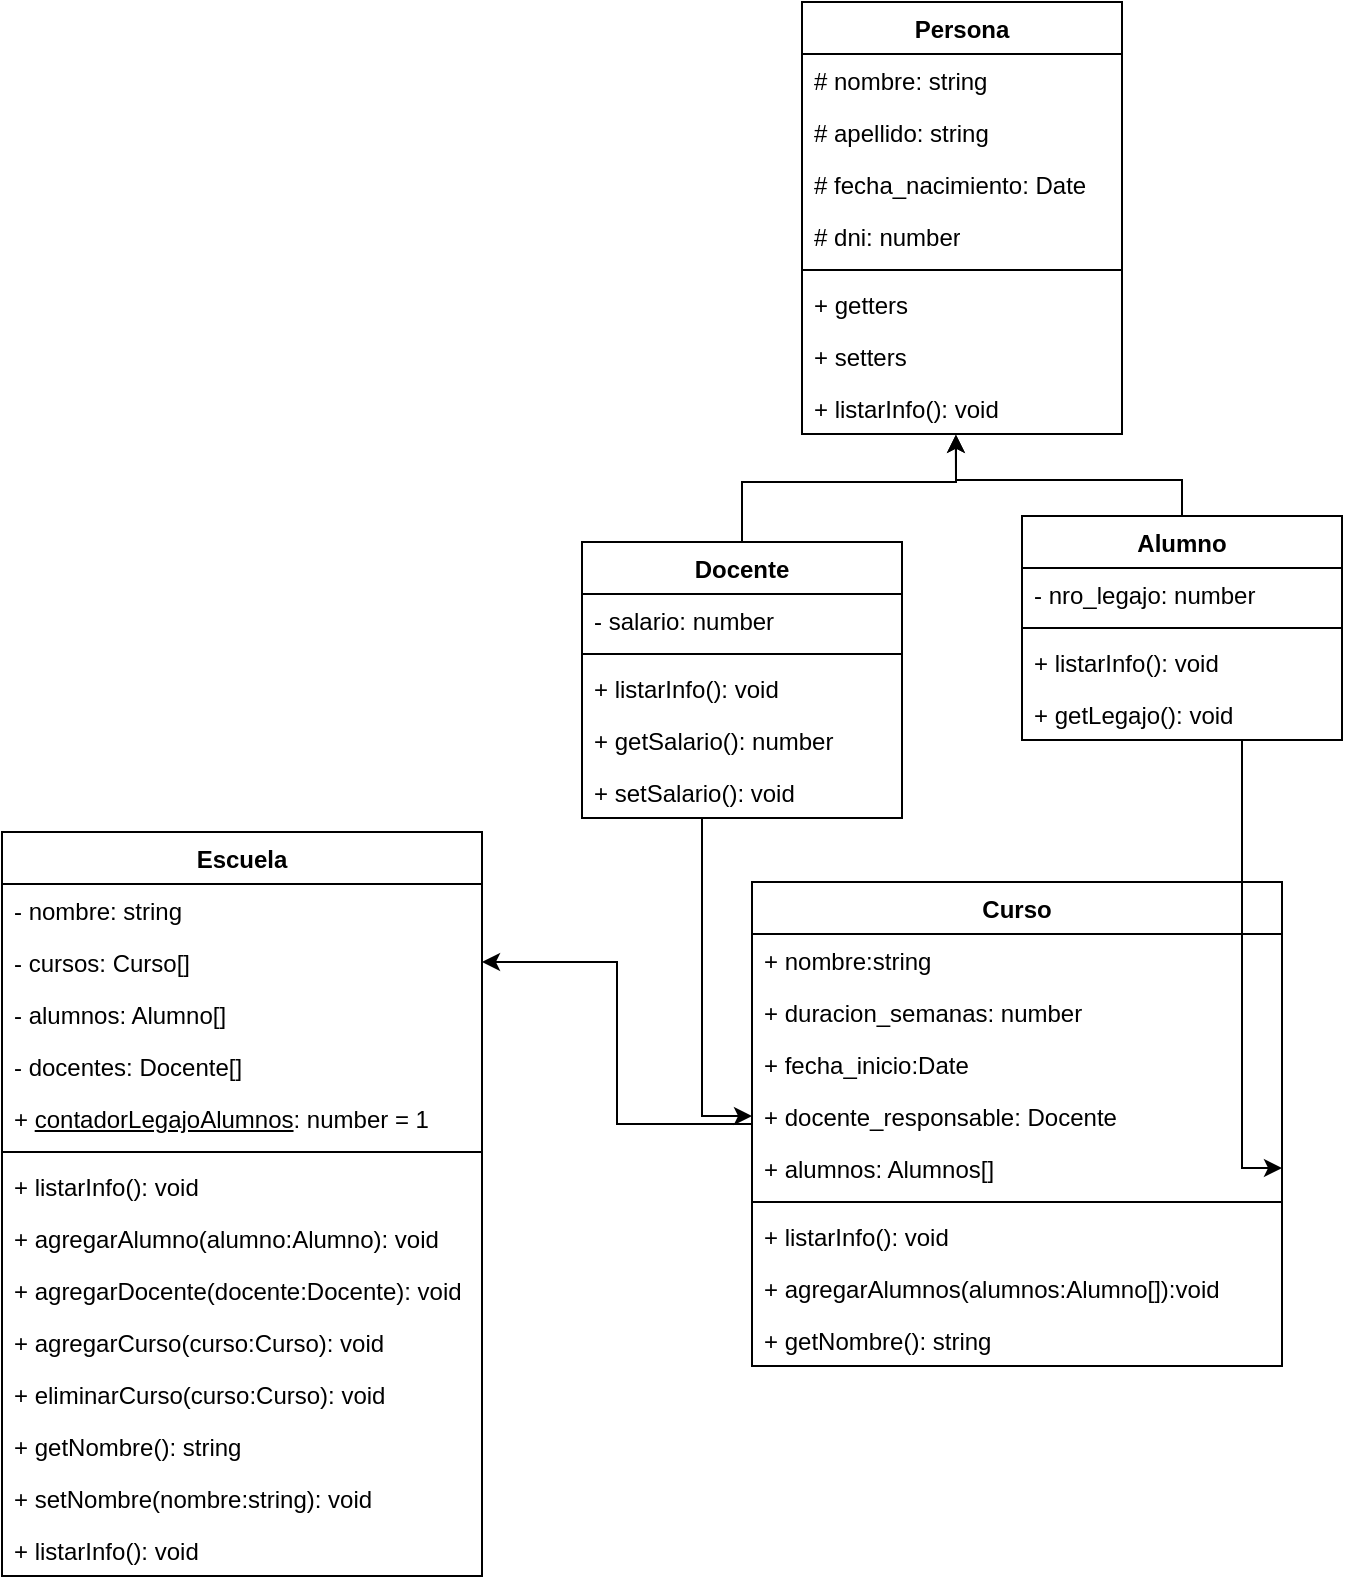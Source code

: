 <mxfile version="26.2.12">
  <diagram id="C5RBs43oDa-KdzZeNtuy" name="Page-1">
    <mxGraphModel dx="979" dy="519" grid="1" gridSize="10" guides="1" tooltips="1" connect="1" arrows="1" fold="1" page="1" pageScale="1" pageWidth="827" pageHeight="1169" math="0" shadow="0">
      <root>
        <mxCell id="WIyWlLk6GJQsqaUBKTNV-0" />
        <mxCell id="WIyWlLk6GJQsqaUBKTNV-1" parent="WIyWlLk6GJQsqaUBKTNV-0" />
        <mxCell id="XlUKr2YASKvIKaEjThAg-53" style="edgeStyle=orthogonalEdgeStyle;rounded=0;orthogonalLoop=1;jettySize=auto;html=1;entryX=1;entryY=0.5;entryDx=0;entryDy=0;" edge="1" parent="WIyWlLk6GJQsqaUBKTNV-1" source="XlUKr2YASKvIKaEjThAg-2" target="XlUKr2YASKvIKaEjThAg-39">
          <mxGeometry relative="1" as="geometry" />
        </mxCell>
        <mxCell id="XlUKr2YASKvIKaEjThAg-2" value="Curso" style="swimlane;fontStyle=1;align=center;verticalAlign=top;childLayout=stackLayout;horizontal=1;startSize=26;horizontalStack=0;resizeParent=1;resizeParentMax=0;resizeLast=0;collapsible=1;marginBottom=0;whiteSpace=wrap;html=1;" vertex="1" parent="WIyWlLk6GJQsqaUBKTNV-1">
          <mxGeometry x="455" y="640" width="265" height="242" as="geometry" />
        </mxCell>
        <mxCell id="XlUKr2YASKvIKaEjThAg-3" value="+ nombre:string" style="text;strokeColor=none;fillColor=none;align=left;verticalAlign=top;spacingLeft=4;spacingRight=4;overflow=hidden;rotatable=0;points=[[0,0.5],[1,0.5]];portConstraint=eastwest;whiteSpace=wrap;html=1;" vertex="1" parent="XlUKr2YASKvIKaEjThAg-2">
          <mxGeometry y="26" width="265" height="26" as="geometry" />
        </mxCell>
        <mxCell id="XlUKr2YASKvIKaEjThAg-6" value="+ duracion_semanas: number" style="text;strokeColor=none;fillColor=none;align=left;verticalAlign=top;spacingLeft=4;spacingRight=4;overflow=hidden;rotatable=0;points=[[0,0.5],[1,0.5]];portConstraint=eastwest;whiteSpace=wrap;html=1;" vertex="1" parent="XlUKr2YASKvIKaEjThAg-2">
          <mxGeometry y="52" width="265" height="26" as="geometry" />
        </mxCell>
        <mxCell id="XlUKr2YASKvIKaEjThAg-7" value="+ fecha_inicio:Date" style="text;strokeColor=none;fillColor=none;align=left;verticalAlign=top;spacingLeft=4;spacingRight=4;overflow=hidden;rotatable=0;points=[[0,0.5],[1,0.5]];portConstraint=eastwest;whiteSpace=wrap;html=1;" vertex="1" parent="XlUKr2YASKvIKaEjThAg-2">
          <mxGeometry y="78" width="265" height="26" as="geometry" />
        </mxCell>
        <mxCell id="XlUKr2YASKvIKaEjThAg-8" value="+ docente_responsable: Docente" style="text;strokeColor=none;fillColor=none;align=left;verticalAlign=top;spacingLeft=4;spacingRight=4;overflow=hidden;rotatable=0;points=[[0,0.5],[1,0.5]];portConstraint=eastwest;whiteSpace=wrap;html=1;" vertex="1" parent="XlUKr2YASKvIKaEjThAg-2">
          <mxGeometry y="104" width="265" height="26" as="geometry" />
        </mxCell>
        <mxCell id="XlUKr2YASKvIKaEjThAg-9" value="+ alumnos: Alumnos[]" style="text;strokeColor=none;fillColor=none;align=left;verticalAlign=top;spacingLeft=4;spacingRight=4;overflow=hidden;rotatable=0;points=[[0,0.5],[1,0.5]];portConstraint=eastwest;whiteSpace=wrap;html=1;" vertex="1" parent="XlUKr2YASKvIKaEjThAg-2">
          <mxGeometry y="130" width="265" height="26" as="geometry" />
        </mxCell>
        <mxCell id="XlUKr2YASKvIKaEjThAg-4" value="" style="line;strokeWidth=1;fillColor=none;align=left;verticalAlign=middle;spacingTop=-1;spacingLeft=3;spacingRight=3;rotatable=0;labelPosition=right;points=[];portConstraint=eastwest;strokeColor=inherit;" vertex="1" parent="XlUKr2YASKvIKaEjThAg-2">
          <mxGeometry y="156" width="265" height="8" as="geometry" />
        </mxCell>
        <mxCell id="XlUKr2YASKvIKaEjThAg-5" value="+ listarInfo&lt;span style=&quot;background-color: transparent; color: light-dark(rgb(0, 0, 0), rgb(255, 255, 255));&quot;&gt;(): void&lt;/span&gt;" style="text;strokeColor=none;fillColor=none;align=left;verticalAlign=top;spacingLeft=4;spacingRight=4;overflow=hidden;rotatable=0;points=[[0,0.5],[1,0.5]];portConstraint=eastwest;whiteSpace=wrap;html=1;" vertex="1" parent="XlUKr2YASKvIKaEjThAg-2">
          <mxGeometry y="164" width="265" height="26" as="geometry" />
        </mxCell>
        <mxCell id="XlUKr2YASKvIKaEjThAg-74" value="+ agregarAlumnos(alumnos:Alumno[]):void" style="text;strokeColor=none;fillColor=none;align=left;verticalAlign=top;spacingLeft=4;spacingRight=4;overflow=hidden;rotatable=0;points=[[0,0.5],[1,0.5]];portConstraint=eastwest;whiteSpace=wrap;html=1;" vertex="1" parent="XlUKr2YASKvIKaEjThAg-2">
          <mxGeometry y="190" width="265" height="26" as="geometry" />
        </mxCell>
        <mxCell id="XlUKr2YASKvIKaEjThAg-75" value="+ getNombre(): string" style="text;strokeColor=none;fillColor=none;align=left;verticalAlign=top;spacingLeft=4;spacingRight=4;overflow=hidden;rotatable=0;points=[[0,0.5],[1,0.5]];portConstraint=eastwest;whiteSpace=wrap;html=1;" vertex="1" parent="XlUKr2YASKvIKaEjThAg-2">
          <mxGeometry y="216" width="265" height="26" as="geometry" />
        </mxCell>
        <mxCell id="XlUKr2YASKvIKaEjThAg-44" style="edgeStyle=orthogonalEdgeStyle;rounded=0;orthogonalLoop=1;jettySize=auto;html=1;entryX=0;entryY=0.5;entryDx=0;entryDy=0;" edge="1" parent="WIyWlLk6GJQsqaUBKTNV-1" source="XlUKr2YASKvIKaEjThAg-11" target="XlUKr2YASKvIKaEjThAg-8">
          <mxGeometry relative="1" as="geometry">
            <Array as="points">
              <mxPoint x="430" y="757" />
            </Array>
          </mxGeometry>
        </mxCell>
        <mxCell id="XlUKr2YASKvIKaEjThAg-11" value="Docente" style="swimlane;fontStyle=1;align=center;verticalAlign=top;childLayout=stackLayout;horizontal=1;startSize=26;horizontalStack=0;resizeParent=1;resizeParentMax=0;resizeLast=0;collapsible=1;marginBottom=0;whiteSpace=wrap;html=1;" vertex="1" parent="WIyWlLk6GJQsqaUBKTNV-1">
          <mxGeometry x="370" y="470" width="160" height="138" as="geometry">
            <mxRectangle x="370" y="457" width="90" height="30" as="alternateBounds" />
          </mxGeometry>
        </mxCell>
        <mxCell id="XlUKr2YASKvIKaEjThAg-32" value="- salario: number" style="text;strokeColor=none;fillColor=none;align=left;verticalAlign=top;spacingLeft=4;spacingRight=4;overflow=hidden;rotatable=0;points=[[0,0.5],[1,0.5]];portConstraint=eastwest;whiteSpace=wrap;html=1;" vertex="1" parent="XlUKr2YASKvIKaEjThAg-11">
          <mxGeometry y="26" width="160" height="26" as="geometry" />
        </mxCell>
        <mxCell id="XlUKr2YASKvIKaEjThAg-13" value="" style="line;strokeWidth=1;fillColor=none;align=left;verticalAlign=middle;spacingTop=-1;spacingLeft=3;spacingRight=3;rotatable=0;labelPosition=right;points=[];portConstraint=eastwest;strokeColor=inherit;" vertex="1" parent="XlUKr2YASKvIKaEjThAg-11">
          <mxGeometry y="52" width="160" height="8" as="geometry" />
        </mxCell>
        <mxCell id="XlUKr2YASKvIKaEjThAg-14" value="+ listarInfo(): void" style="text;strokeColor=none;fillColor=none;align=left;verticalAlign=top;spacingLeft=4;spacingRight=4;overflow=hidden;rotatable=0;points=[[0,0.5],[1,0.5]];portConstraint=eastwest;whiteSpace=wrap;html=1;" vertex="1" parent="XlUKr2YASKvIKaEjThAg-11">
          <mxGeometry y="60" width="160" height="26" as="geometry" />
        </mxCell>
        <mxCell id="XlUKr2YASKvIKaEjThAg-65" value="+ getSalario(): number" style="text;strokeColor=none;fillColor=none;align=left;verticalAlign=top;spacingLeft=4;spacingRight=4;overflow=hidden;rotatable=0;points=[[0,0.5],[1,0.5]];portConstraint=eastwest;whiteSpace=wrap;html=1;" vertex="1" parent="XlUKr2YASKvIKaEjThAg-11">
          <mxGeometry y="86" width="160" height="26" as="geometry" />
        </mxCell>
        <mxCell id="XlUKr2YASKvIKaEjThAg-66" value="+ setSalario(): void" style="text;strokeColor=none;fillColor=none;align=left;verticalAlign=top;spacingLeft=4;spacingRight=4;overflow=hidden;rotatable=0;points=[[0,0.5],[1,0.5]];portConstraint=eastwest;whiteSpace=wrap;html=1;" vertex="1" parent="XlUKr2YASKvIKaEjThAg-11">
          <mxGeometry y="112" width="160" height="26" as="geometry" />
        </mxCell>
        <mxCell id="XlUKr2YASKvIKaEjThAg-41" style="edgeStyle=orthogonalEdgeStyle;rounded=0;orthogonalLoop=1;jettySize=auto;html=1;entryX=1;entryY=0.5;entryDx=0;entryDy=0;" edge="1" parent="WIyWlLk6GJQsqaUBKTNV-1" source="XlUKr2YASKvIKaEjThAg-15" target="XlUKr2YASKvIKaEjThAg-9">
          <mxGeometry relative="1" as="geometry">
            <Array as="points">
              <mxPoint x="700" y="783" />
            </Array>
          </mxGeometry>
        </mxCell>
        <mxCell id="XlUKr2YASKvIKaEjThAg-15" value="Alumno" style="swimlane;fontStyle=1;align=center;verticalAlign=top;childLayout=stackLayout;horizontal=1;startSize=26;horizontalStack=0;resizeParent=1;resizeParentMax=0;resizeLast=0;collapsible=1;marginBottom=0;whiteSpace=wrap;html=1;" vertex="1" parent="WIyWlLk6GJQsqaUBKTNV-1">
          <mxGeometry x="590" y="457" width="160" height="112" as="geometry" />
        </mxCell>
        <mxCell id="XlUKr2YASKvIKaEjThAg-57" value="- nro_legajo: number" style="text;strokeColor=none;fillColor=none;align=left;verticalAlign=top;spacingLeft=4;spacingRight=4;overflow=hidden;rotatable=0;points=[[0,0.5],[1,0.5]];portConstraint=eastwest;whiteSpace=wrap;html=1;" vertex="1" parent="XlUKr2YASKvIKaEjThAg-15">
          <mxGeometry y="26" width="160" height="26" as="geometry" />
        </mxCell>
        <mxCell id="XlUKr2YASKvIKaEjThAg-17" value="" style="line;strokeWidth=1;fillColor=none;align=left;verticalAlign=middle;spacingTop=-1;spacingLeft=3;spacingRight=3;rotatable=0;labelPosition=right;points=[];portConstraint=eastwest;strokeColor=inherit;" vertex="1" parent="XlUKr2YASKvIKaEjThAg-15">
          <mxGeometry y="52" width="160" height="8" as="geometry" />
        </mxCell>
        <mxCell id="XlUKr2YASKvIKaEjThAg-18" value="+ listarInfo(): void" style="text;strokeColor=none;fillColor=none;align=left;verticalAlign=top;spacingLeft=4;spacingRight=4;overflow=hidden;rotatable=0;points=[[0,0.5],[1,0.5]];portConstraint=eastwest;whiteSpace=wrap;html=1;" vertex="1" parent="XlUKr2YASKvIKaEjThAg-15">
          <mxGeometry y="60" width="160" height="26" as="geometry" />
        </mxCell>
        <mxCell id="XlUKr2YASKvIKaEjThAg-60" value="+ getLegajo(): void" style="text;strokeColor=none;fillColor=none;align=left;verticalAlign=top;spacingLeft=4;spacingRight=4;overflow=hidden;rotatable=0;points=[[0,0.5],[1,0.5]];portConstraint=eastwest;whiteSpace=wrap;html=1;" vertex="1" parent="XlUKr2YASKvIKaEjThAg-15">
          <mxGeometry y="86" width="160" height="26" as="geometry" />
        </mxCell>
        <mxCell id="XlUKr2YASKvIKaEjThAg-21" value="Persona" style="swimlane;fontStyle=1;align=center;verticalAlign=top;childLayout=stackLayout;horizontal=1;startSize=26;horizontalStack=0;resizeParent=1;resizeParentMax=0;resizeLast=0;collapsible=1;marginBottom=0;whiteSpace=wrap;html=1;" vertex="1" parent="WIyWlLk6GJQsqaUBKTNV-1">
          <mxGeometry x="480" y="200" width="160" height="216" as="geometry" />
        </mxCell>
        <mxCell id="XlUKr2YASKvIKaEjThAg-22" value="# nombre: string" style="text;strokeColor=none;fillColor=none;align=left;verticalAlign=top;spacingLeft=4;spacingRight=4;overflow=hidden;rotatable=0;points=[[0,0.5],[1,0.5]];portConstraint=eastwest;whiteSpace=wrap;html=1;" vertex="1" parent="XlUKr2YASKvIKaEjThAg-21">
          <mxGeometry y="26" width="160" height="26" as="geometry" />
        </mxCell>
        <mxCell id="XlUKr2YASKvIKaEjThAg-54" value="# apellido: string" style="text;strokeColor=none;fillColor=none;align=left;verticalAlign=top;spacingLeft=4;spacingRight=4;overflow=hidden;rotatable=0;points=[[0,0.5],[1,0.5]];portConstraint=eastwest;whiteSpace=wrap;html=1;" vertex="1" parent="XlUKr2YASKvIKaEjThAg-21">
          <mxGeometry y="52" width="160" height="26" as="geometry" />
        </mxCell>
        <mxCell id="XlUKr2YASKvIKaEjThAg-23" value="&lt;div&gt;&lt;span style=&quot;background-color: transparent; color: light-dark(rgb(0, 0, 0), rgb(255, 255, 255));&quot;&gt;# fecha_nacimiento: Date&lt;/span&gt;&lt;/div&gt;" style="text;strokeColor=none;fillColor=none;align=left;verticalAlign=top;spacingLeft=4;spacingRight=4;overflow=hidden;rotatable=0;points=[[0,0.5],[1,0.5]];portConstraint=eastwest;whiteSpace=wrap;html=1;" vertex="1" parent="XlUKr2YASKvIKaEjThAg-21">
          <mxGeometry y="78" width="160" height="26" as="geometry" />
        </mxCell>
        <mxCell id="XlUKr2YASKvIKaEjThAg-24" value="#&lt;span style=&quot;background-color: transparent; color: light-dark(rgb(0, 0, 0), rgb(255, 255, 255));&quot;&gt;&amp;nbsp;dni: number&lt;/span&gt;" style="text;strokeColor=none;fillColor=none;align=left;verticalAlign=top;spacingLeft=4;spacingRight=4;overflow=hidden;rotatable=0;points=[[0,0.5],[1,0.5]];portConstraint=eastwest;whiteSpace=wrap;html=1;" vertex="1" parent="XlUKr2YASKvIKaEjThAg-21">
          <mxGeometry y="104" width="160" height="26" as="geometry" />
        </mxCell>
        <mxCell id="XlUKr2YASKvIKaEjThAg-25" value="" style="line;strokeWidth=1;fillColor=none;align=left;verticalAlign=middle;spacingTop=-1;spacingLeft=3;spacingRight=3;rotatable=0;labelPosition=right;points=[];portConstraint=eastwest;strokeColor=inherit;" vertex="1" parent="XlUKr2YASKvIKaEjThAg-21">
          <mxGeometry y="130" width="160" height="8" as="geometry" />
        </mxCell>
        <mxCell id="XlUKr2YASKvIKaEjThAg-26" value="+ getters" style="text;strokeColor=none;fillColor=none;align=left;verticalAlign=top;spacingLeft=4;spacingRight=4;overflow=hidden;rotatable=0;points=[[0,0.5],[1,0.5]];portConstraint=eastwest;whiteSpace=wrap;html=1;" vertex="1" parent="XlUKr2YASKvIKaEjThAg-21">
          <mxGeometry y="138" width="160" height="26" as="geometry" />
        </mxCell>
        <mxCell id="XlUKr2YASKvIKaEjThAg-58" value="+ setters" style="text;strokeColor=none;fillColor=none;align=left;verticalAlign=top;spacingLeft=4;spacingRight=4;overflow=hidden;rotatable=0;points=[[0,0.5],[1,0.5]];portConstraint=eastwest;whiteSpace=wrap;html=1;" vertex="1" parent="XlUKr2YASKvIKaEjThAg-21">
          <mxGeometry y="164" width="160" height="26" as="geometry" />
        </mxCell>
        <mxCell id="XlUKr2YASKvIKaEjThAg-59" value="+ listarInfo(): void" style="text;strokeColor=none;fillColor=none;align=left;verticalAlign=top;spacingLeft=4;spacingRight=4;overflow=hidden;rotatable=0;points=[[0,0.5],[1,0.5]];portConstraint=eastwest;whiteSpace=wrap;html=1;" vertex="1" parent="XlUKr2YASKvIKaEjThAg-21">
          <mxGeometry y="190" width="160" height="26" as="geometry" />
        </mxCell>
        <mxCell id="XlUKr2YASKvIKaEjThAg-28" style="edgeStyle=orthogonalEdgeStyle;rounded=0;orthogonalLoop=1;jettySize=auto;html=1;exitX=0.5;exitY=0;exitDx=0;exitDy=0;entryX=0.481;entryY=1.013;entryDx=0;entryDy=0;entryPerimeter=0;" edge="1" parent="WIyWlLk6GJQsqaUBKTNV-1" source="XlUKr2YASKvIKaEjThAg-11" target="XlUKr2YASKvIKaEjThAg-59">
          <mxGeometry relative="1" as="geometry">
            <mxPoint x="557" y="420" as="targetPoint" />
            <Array as="points">
              <mxPoint x="450" y="440" />
              <mxPoint x="557" y="440" />
            </Array>
          </mxGeometry>
        </mxCell>
        <mxCell id="XlUKr2YASKvIKaEjThAg-35" value="Escuela" style="swimlane;fontStyle=1;align=center;verticalAlign=top;childLayout=stackLayout;horizontal=1;startSize=26;horizontalStack=0;resizeParent=1;resizeParentMax=0;resizeLast=0;collapsible=1;marginBottom=0;whiteSpace=wrap;html=1;" vertex="1" parent="WIyWlLk6GJQsqaUBKTNV-1">
          <mxGeometry x="80" y="615" width="240" height="372" as="geometry" />
        </mxCell>
        <mxCell id="XlUKr2YASKvIKaEjThAg-36" value="- nombre: string" style="text;strokeColor=none;fillColor=none;align=left;verticalAlign=top;spacingLeft=4;spacingRight=4;overflow=hidden;rotatable=0;points=[[0,0.5],[1,0.5]];portConstraint=eastwest;whiteSpace=wrap;html=1;" vertex="1" parent="XlUKr2YASKvIKaEjThAg-35">
          <mxGeometry y="26" width="240" height="26" as="geometry" />
        </mxCell>
        <mxCell id="XlUKr2YASKvIKaEjThAg-39" value="- cursos: Curso[]" style="text;strokeColor=none;fillColor=none;align=left;verticalAlign=top;spacingLeft=4;spacingRight=4;overflow=hidden;rotatable=0;points=[[0,0.5],[1,0.5]];portConstraint=eastwest;whiteSpace=wrap;html=1;" vertex="1" parent="XlUKr2YASKvIKaEjThAg-35">
          <mxGeometry y="52" width="240" height="26" as="geometry" />
        </mxCell>
        <mxCell id="XlUKr2YASKvIKaEjThAg-63" value="- alumnos: Alumno[]" style="text;strokeColor=none;fillColor=none;align=left;verticalAlign=top;spacingLeft=4;spacingRight=4;overflow=hidden;rotatable=0;points=[[0,0.5],[1,0.5]];portConstraint=eastwest;whiteSpace=wrap;html=1;" vertex="1" parent="XlUKr2YASKvIKaEjThAg-35">
          <mxGeometry y="78" width="240" height="26" as="geometry" />
        </mxCell>
        <mxCell id="XlUKr2YASKvIKaEjThAg-64" value="- docentes: Docente[]" style="text;strokeColor=none;fillColor=none;align=left;verticalAlign=top;spacingLeft=4;spacingRight=4;overflow=hidden;rotatable=0;points=[[0,0.5],[1,0.5]];portConstraint=eastwest;whiteSpace=wrap;html=1;" vertex="1" parent="XlUKr2YASKvIKaEjThAg-35">
          <mxGeometry y="104" width="240" height="26" as="geometry" />
        </mxCell>
        <mxCell id="XlUKr2YASKvIKaEjThAg-62" value="+ &lt;u&gt;contadorLegajoAlumnos&lt;/u&gt;: number = 1" style="text;strokeColor=none;fillColor=none;align=left;verticalAlign=top;spacingLeft=4;spacingRight=4;overflow=hidden;rotatable=0;points=[[0,0.5],[1,0.5]];portConstraint=eastwest;whiteSpace=wrap;html=1;" vertex="1" parent="XlUKr2YASKvIKaEjThAg-35">
          <mxGeometry y="130" width="240" height="26" as="geometry" />
        </mxCell>
        <mxCell id="XlUKr2YASKvIKaEjThAg-37" value="" style="line;strokeWidth=1;fillColor=none;align=left;verticalAlign=middle;spacingTop=-1;spacingLeft=3;spacingRight=3;rotatable=0;labelPosition=right;points=[];portConstraint=eastwest;strokeColor=inherit;" vertex="1" parent="XlUKr2YASKvIKaEjThAg-35">
          <mxGeometry y="156" width="240" height="8" as="geometry" />
        </mxCell>
        <mxCell id="XlUKr2YASKvIKaEjThAg-38" value="+ listarInfo(): void" style="text;strokeColor=none;fillColor=none;align=left;verticalAlign=top;spacingLeft=4;spacingRight=4;overflow=hidden;rotatable=0;points=[[0,0.5],[1,0.5]];portConstraint=eastwest;whiteSpace=wrap;html=1;" vertex="1" parent="XlUKr2YASKvIKaEjThAg-35">
          <mxGeometry y="164" width="240" height="26" as="geometry" />
        </mxCell>
        <mxCell id="XlUKr2YASKvIKaEjThAg-67" value="+ agregarAlumno(alumno:Alumno): void" style="text;strokeColor=none;fillColor=none;align=left;verticalAlign=top;spacingLeft=4;spacingRight=4;overflow=hidden;rotatable=0;points=[[0,0.5],[1,0.5]];portConstraint=eastwest;whiteSpace=wrap;html=1;" vertex="1" parent="XlUKr2YASKvIKaEjThAg-35">
          <mxGeometry y="190" width="240" height="26" as="geometry" />
        </mxCell>
        <mxCell id="XlUKr2YASKvIKaEjThAg-68" value="+ agregarDocente(docente:Docente): void" style="text;strokeColor=none;fillColor=none;align=left;verticalAlign=top;spacingLeft=4;spacingRight=4;overflow=hidden;rotatable=0;points=[[0,0.5],[1,0.5]];portConstraint=eastwest;whiteSpace=wrap;html=1;" vertex="1" parent="XlUKr2YASKvIKaEjThAg-35">
          <mxGeometry y="216" width="240" height="26" as="geometry" />
        </mxCell>
        <mxCell id="XlUKr2YASKvIKaEjThAg-69" value="+ agregarCurso(curso:Curso): void" style="text;strokeColor=none;fillColor=none;align=left;verticalAlign=top;spacingLeft=4;spacingRight=4;overflow=hidden;rotatable=0;points=[[0,0.5],[1,0.5]];portConstraint=eastwest;whiteSpace=wrap;html=1;" vertex="1" parent="XlUKr2YASKvIKaEjThAg-35">
          <mxGeometry y="242" width="240" height="26" as="geometry" />
        </mxCell>
        <mxCell id="XlUKr2YASKvIKaEjThAg-71" value="+ eliminarCurso(curso:Curso): void" style="text;strokeColor=none;fillColor=none;align=left;verticalAlign=top;spacingLeft=4;spacingRight=4;overflow=hidden;rotatable=0;points=[[0,0.5],[1,0.5]];portConstraint=eastwest;whiteSpace=wrap;html=1;" vertex="1" parent="XlUKr2YASKvIKaEjThAg-35">
          <mxGeometry y="268" width="240" height="26" as="geometry" />
        </mxCell>
        <mxCell id="XlUKr2YASKvIKaEjThAg-72" value="+ getNombre(): string" style="text;strokeColor=none;fillColor=none;align=left;verticalAlign=top;spacingLeft=4;spacingRight=4;overflow=hidden;rotatable=0;points=[[0,0.5],[1,0.5]];portConstraint=eastwest;whiteSpace=wrap;html=1;" vertex="1" parent="XlUKr2YASKvIKaEjThAg-35">
          <mxGeometry y="294" width="240" height="26" as="geometry" />
        </mxCell>
        <mxCell id="XlUKr2YASKvIKaEjThAg-73" value="+ setNombre(nombre:string): void" style="text;strokeColor=none;fillColor=none;align=left;verticalAlign=top;spacingLeft=4;spacingRight=4;overflow=hidden;rotatable=0;points=[[0,0.5],[1,0.5]];portConstraint=eastwest;whiteSpace=wrap;html=1;" vertex="1" parent="XlUKr2YASKvIKaEjThAg-35">
          <mxGeometry y="320" width="240" height="26" as="geometry" />
        </mxCell>
        <mxCell id="XlUKr2YASKvIKaEjThAg-70" value="+ listarInfo(): void" style="text;strokeColor=none;fillColor=none;align=left;verticalAlign=top;spacingLeft=4;spacingRight=4;overflow=hidden;rotatable=0;points=[[0,0.5],[1,0.5]];portConstraint=eastwest;whiteSpace=wrap;html=1;" vertex="1" parent="XlUKr2YASKvIKaEjThAg-35">
          <mxGeometry y="346" width="240" height="26" as="geometry" />
        </mxCell>
        <mxCell id="XlUKr2YASKvIKaEjThAg-56" style="edgeStyle=orthogonalEdgeStyle;rounded=0;orthogonalLoop=1;jettySize=auto;html=1;entryX=0.481;entryY=1.013;entryDx=0;entryDy=0;entryPerimeter=0;" edge="1" parent="WIyWlLk6GJQsqaUBKTNV-1">
          <mxGeometry relative="1" as="geometry">
            <mxPoint x="670" y="457" as="sourcePoint" />
            <mxPoint x="556.96" y="416.338" as="targetPoint" />
            <Array as="points">
              <mxPoint x="670" y="439" />
              <mxPoint x="557" y="439" />
            </Array>
          </mxGeometry>
        </mxCell>
      </root>
    </mxGraphModel>
  </diagram>
</mxfile>
